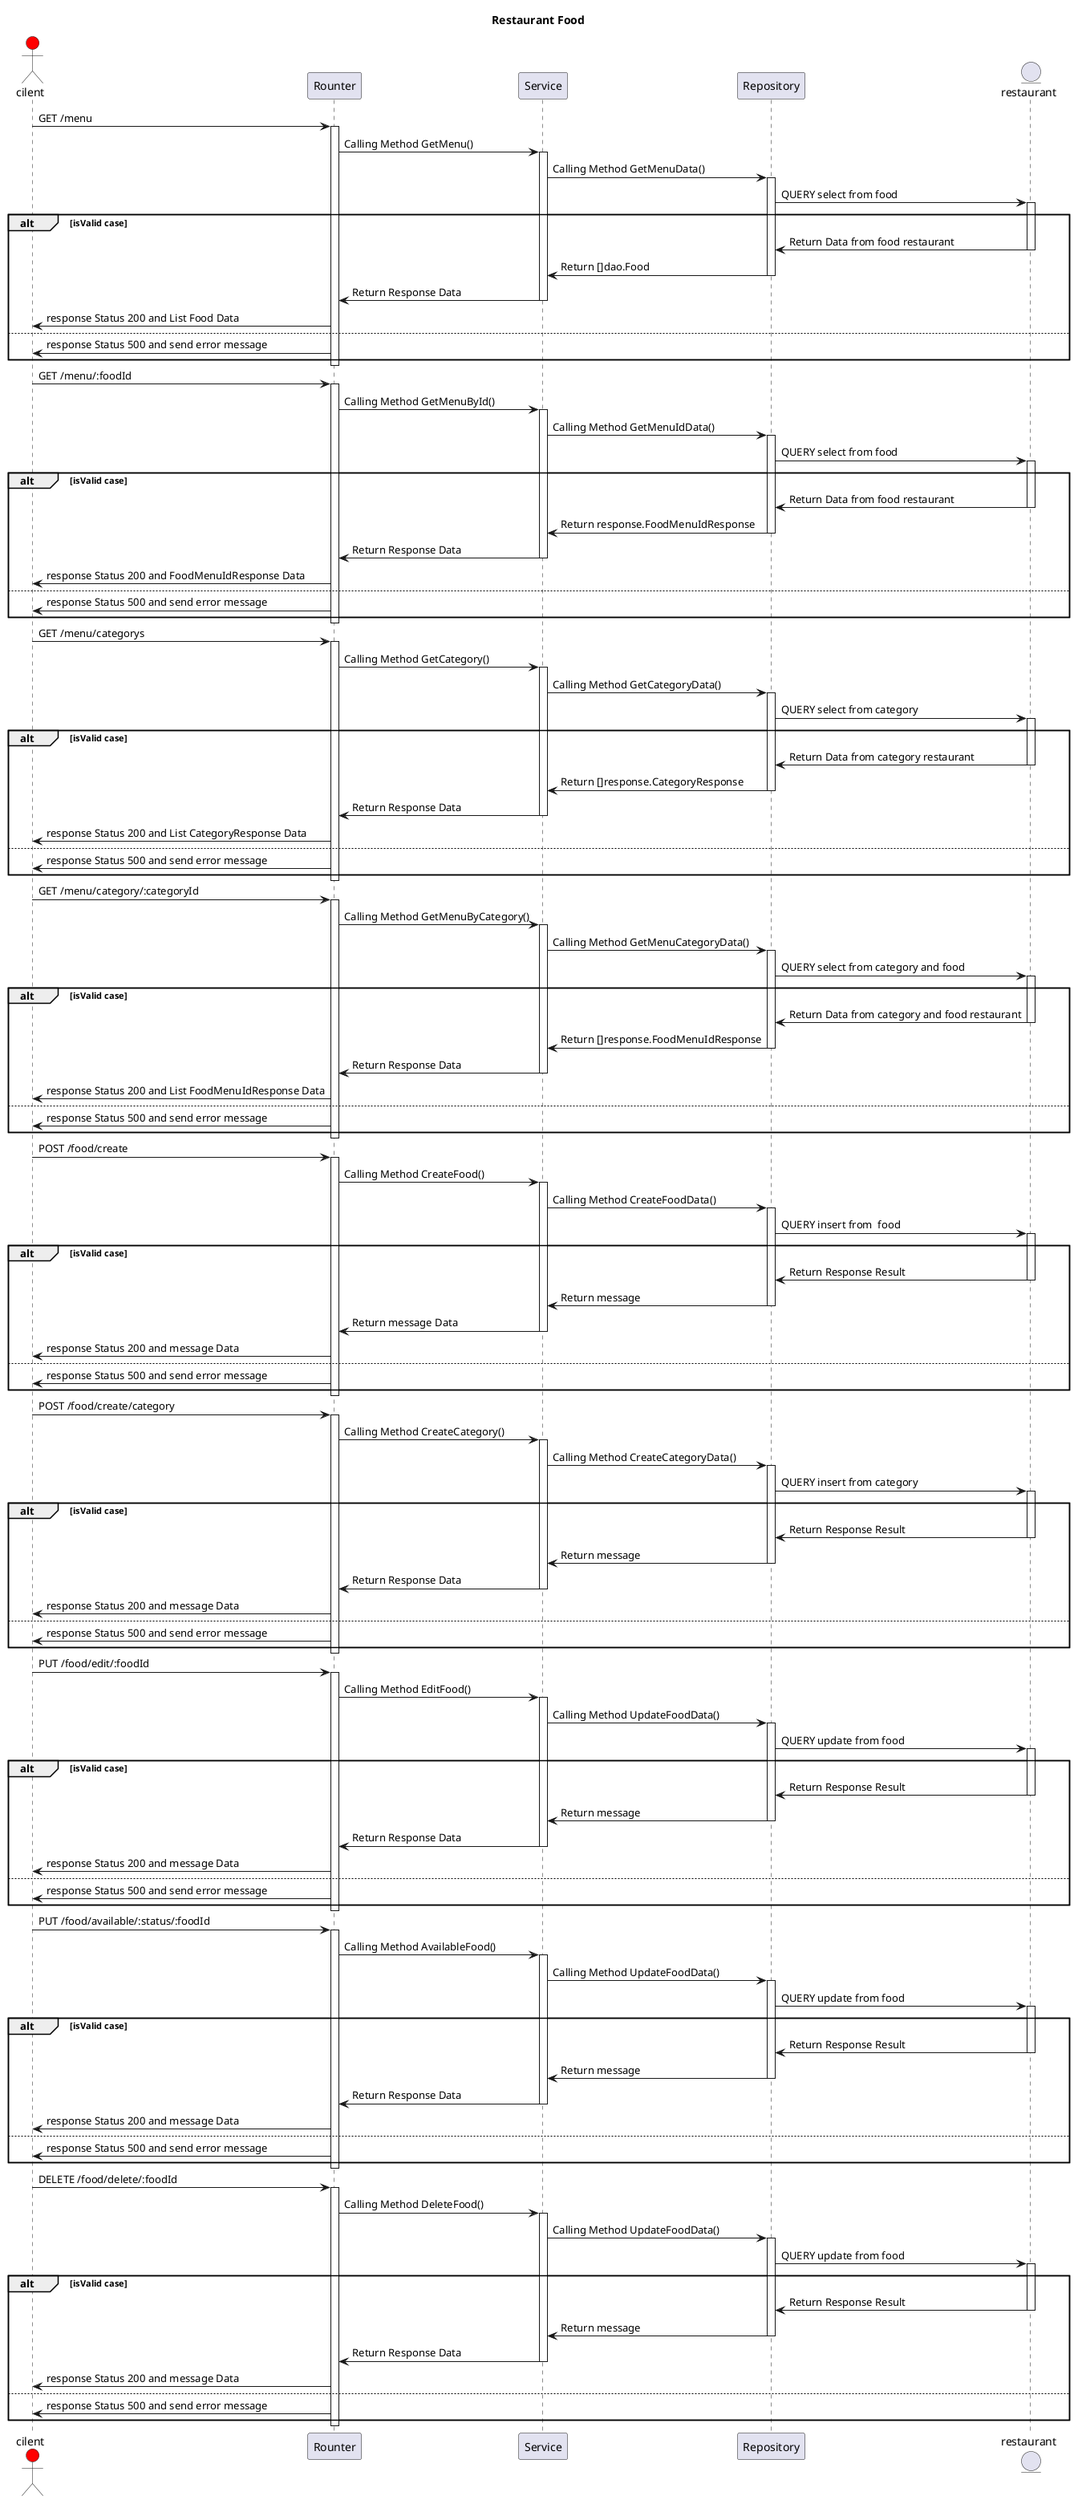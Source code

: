 @startuml

title Restaurant Food

actor cilent as c #Red
participant Rounter as r
participant Service as sv 
participant Repository as rp 
entity restaurant as rt 

c -> r : GET /menu
activate r 
    r -> sv : Calling Method GetMenu()
    activate sv
      sv -> rp : Calling Method GetMenuData()
      activate rp
        rp -> rt : QUERY select from food
        alt isValid case 
        activate rt
            rt -> rp : Return Data from food restaurant
        deactivate rt
        rp -> sv : Return []dao.Food
    deactivate rp
    sv -> r :Return Response Data
    deactivate sv
    r -> c : response Status 200 and List Food Data
    else 
        r -> c : response Status 500 and send error message
    end 
deactivate r
c -> r : GET /menu/:foodId
activate r 
    r -> sv : Calling Method GetMenuById()
    activate sv
      sv -> rp : Calling Method GetMenuIdData()
      activate rp
        rp -> rt : QUERY select from food
        alt isValid case 
        activate rt
            rt -> rp : Return Data from food restaurant
        deactivate rt
        rp -> sv : Return response.FoodMenuIdResponse
    deactivate rp
    sv -> r :Return Response Data
    deactivate sv
    r -> c : response Status 200 and FoodMenuIdResponse Data
    else 
        r -> c : response Status 500 and send error message
    end 
deactivate r

deactivate r
c -> r : GET /menu/categorys
activate r 
    r -> sv : Calling Method GetCategory()
    activate sv
      sv -> rp : Calling Method GetCategoryData()
      activate rp
        rp -> rt : QUERY select from category
        alt isValid case 
        activate rt
            rt -> rp : Return Data from category restaurant
        deactivate rt
        rp -> sv : Return []response.CategoryResponse
    deactivate rp
    sv -> r :Return Response Data
    deactivate sv
    r -> c : response Status 200 and List CategoryResponse Data
    else 
        r -> c : response Status 500 and send error message
    end 
deactivate r

c -> r : GET /menu/category/:categoryId
activate r 
    r -> sv : Calling Method GetMenuByCategory()
    activate sv
      sv -> rp : Calling Method GetMenuCategoryData()
      activate rp
        rp -> rt : QUERY select from category and food
        alt isValid case 
        activate rt
            rt -> rp : Return Data from category and food restaurant
        deactivate rt
        rp -> sv : Return []response.FoodMenuIdResponse
    deactivate rp
    sv -> r :Return Response Data
    deactivate sv
    r -> c : response Status 200 and List FoodMenuIdResponse Data
    else 
        r -> c : response Status 500 and send error message
    end 
deactivate r

c -> r : POST /food/create
activate r 
    r -> sv : Calling Method CreateFood()
    activate sv
      sv -> rp : Calling Method CreateFoodData()
      activate rp
        rp -> rt : QUERY insert from  food
        alt isValid case 
        activate rt
            rt -> rp : Return Response Result
        deactivate rt
        rp -> sv : Return message
    deactivate rp
    sv -> r :Return message Data
    deactivate sv
    r -> c : response Status 200 and message Data
    else 
        r -> c : response Status 500 and send error message
    end 
deactivate r

c -> r : POST /food/create/category
activate r 
    r -> sv : Calling Method CreateCategory()
    activate sv
      sv -> rp : Calling Method CreateCategoryData()
      activate rp
        rp -> rt : QUERY insert from category
        alt isValid case 
        activate rt
            rt -> rp : Return Response Result
        deactivate rt
        rp -> sv : Return message
    deactivate rp
    sv -> r :Return Response Data
    deactivate sv
    r -> c : response Status 200 and message Data
    else 
        r -> c : response Status 500 and send error message
    end 
deactivate r

c -> r : PUT /food/edit/:foodId
activate r 
    r -> sv : Calling Method EditFood()
    activate sv
      sv -> rp : Calling Method UpdateFoodData()
      activate rp
        rp -> rt : QUERY update from food
        alt isValid case 
        activate rt
            rt -> rp : Return Response Result
        deactivate rt
        rp -> sv : Return message
    deactivate rp
    sv -> r :Return Response Data
    deactivate sv
    r -> c : response Status 200 and message Data
    else 
        r -> c : response Status 500 and send error message
    end 
deactivate r

c -> r : PUT /food/available/:status/:foodId
activate r 
    r -> sv : Calling Method AvailableFood()
    activate sv
      sv -> rp : Calling Method UpdateFoodData()
      activate rp
        rp -> rt : QUERY update from food
        alt isValid case 
        activate rt
            rt -> rp : Return Response Result
        deactivate rt
        rp -> sv : Return message
    deactivate rp
    sv -> r :Return Response Data
    deactivate sv
    r -> c : response Status 200 and message Data
    else 
        r -> c : response Status 500 and send error message
    end 
deactivate r

c -> r : DELETE /food/delete/:foodId
activate r 
    r -> sv : Calling Method DeleteFood()
    activate sv
      sv -> rp : Calling Method UpdateFoodData()
      activate rp
        rp -> rt : QUERY update from food
        alt isValid case 
        activate rt
            rt -> rp : Return Response Result
        deactivate rt
        rp -> sv : Return message
    deactivate rp
    sv -> r :Return Response Data
    deactivate sv
    r -> c : response Status 200 and message Data
    else 
        r -> c : response Status 500 and send error message
    end 
deactivate r